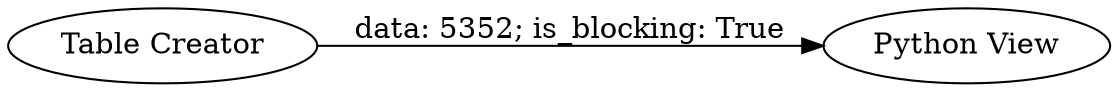 digraph {
	"-4040967838216426305_1" [label="Table Creator"]
	"-4040967838216426305_2" [label="Python View"]
	"-4040967838216426305_1" -> "-4040967838216426305_2" [label="data: 5352; is_blocking: True"]
	rankdir=LR
}
